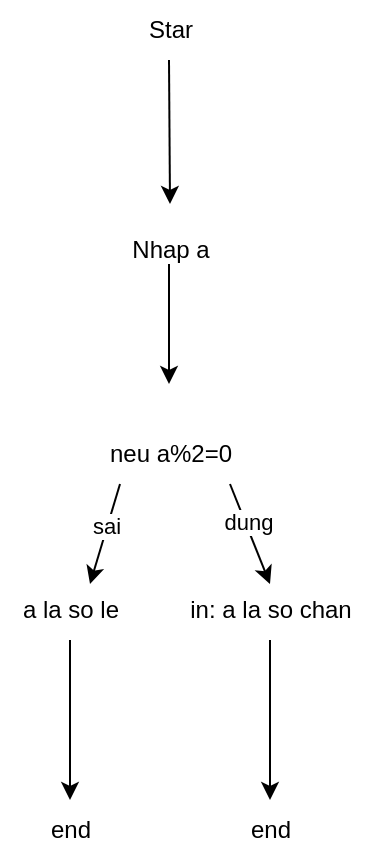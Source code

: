<mxfile version="24.8.6">
  <diagram name="Trang-1" id="bA5Tt_nkfXXIvtKyDoZD">
    <mxGraphModel dx="1177" dy="809" grid="1" gridSize="10" guides="1" tooltips="1" connect="1" arrows="1" fold="1" page="1" pageScale="1" pageWidth="827" pageHeight="1169" math="0" shadow="0">
      <root>
        <mxCell id="0" />
        <mxCell id="1" parent="0" />
        <mxCell id="Bb5-tc-B9TqI9CxFzcxF-1" value="Star" style="text;html=1;align=center;verticalAlign=middle;resizable=0;points=[];autosize=1;strokeColor=none;fillColor=none;" parent="1" vertex="1">
          <mxGeometry x="425" y="48" width="50" height="30" as="geometry" />
        </mxCell>
        <mxCell id="Bb5-tc-B9TqI9CxFzcxF-2" value="" style="edgeStyle=none;orthogonalLoop=1;jettySize=auto;html=1;rounded=0;" parent="1" edge="1">
          <mxGeometry width="100" relative="1" as="geometry">
            <mxPoint x="449.5" y="78" as="sourcePoint" />
            <mxPoint x="450" y="150" as="targetPoint" />
            <Array as="points" />
          </mxGeometry>
        </mxCell>
        <mxCell id="Bb5-tc-B9TqI9CxFzcxF-3" value="Nhap a" style="text;html=1;align=center;verticalAlign=middle;resizable=0;points=[];autosize=1;strokeColor=none;fillColor=none;" parent="1" vertex="1">
          <mxGeometry x="420" y="158" width="60" height="30" as="geometry" />
        </mxCell>
        <mxCell id="Bb5-tc-B9TqI9CxFzcxF-4" value="" style="edgeStyle=none;orthogonalLoop=1;jettySize=auto;html=1;rounded=0;" parent="1" edge="1">
          <mxGeometry width="100" relative="1" as="geometry">
            <mxPoint x="449.5" y="180" as="sourcePoint" />
            <mxPoint x="449.5" y="240" as="targetPoint" />
            <Array as="points" />
          </mxGeometry>
        </mxCell>
        <mxCell id="Bb5-tc-B9TqI9CxFzcxF-5" value="neu a%2=0" style="text;html=1;align=center;verticalAlign=middle;resizable=0;points=[];autosize=1;strokeColor=none;fillColor=none;" parent="1" vertex="1">
          <mxGeometry x="410" y="260" width="80" height="30" as="geometry" />
        </mxCell>
        <mxCell id="Bb5-tc-B9TqI9CxFzcxF-6" value="" style="edgeStyle=none;orthogonalLoop=1;jettySize=auto;html=1;rounded=0;" parent="1" edge="1">
          <mxGeometry width="100" relative="1" as="geometry">
            <mxPoint x="480" y="290" as="sourcePoint" />
            <mxPoint x="500" y="340" as="targetPoint" />
            <Array as="points" />
          </mxGeometry>
        </mxCell>
        <mxCell id="Bb5-tc-B9TqI9CxFzcxF-8" value="dung" style="edgeLabel;html=1;align=center;verticalAlign=middle;resizable=0;points=[];" parent="Bb5-tc-B9TqI9CxFzcxF-6" vertex="1" connectable="0">
          <mxGeometry x="-0.225" y="1" relative="1" as="geometry">
            <mxPoint as="offset" />
          </mxGeometry>
        </mxCell>
        <mxCell id="Bb5-tc-B9TqI9CxFzcxF-7" value="" style="edgeStyle=none;orthogonalLoop=1;jettySize=auto;html=1;rounded=0;" parent="1" edge="1">
          <mxGeometry width="100" relative="1" as="geometry">
            <mxPoint x="425" y="290" as="sourcePoint" />
            <mxPoint x="410" y="340" as="targetPoint" />
            <Array as="points" />
          </mxGeometry>
        </mxCell>
        <mxCell id="Bb5-tc-B9TqI9CxFzcxF-9" value="sai" style="edgeLabel;html=1;align=center;verticalAlign=middle;resizable=0;points=[];" parent="Bb5-tc-B9TqI9CxFzcxF-7" vertex="1" connectable="0">
          <mxGeometry x="-0.185" y="-1" relative="1" as="geometry">
            <mxPoint as="offset" />
          </mxGeometry>
        </mxCell>
        <mxCell id="HJi2O0Jae9c4fYqAot86-4" value="" style="edgeStyle=orthogonalEdgeStyle;rounded=0;orthogonalLoop=1;jettySize=auto;html=1;" edge="1" parent="1" source="Bb5-tc-B9TqI9CxFzcxF-10" target="HJi2O0Jae9c4fYqAot86-3">
          <mxGeometry relative="1" as="geometry" />
        </mxCell>
        <mxCell id="Bb5-tc-B9TqI9CxFzcxF-10" value="in: a la so chan" style="text;html=1;align=center;verticalAlign=middle;resizable=0;points=[];autosize=1;strokeColor=none;fillColor=none;" parent="1" vertex="1">
          <mxGeometry x="450" y="338" width="100" height="30" as="geometry" />
        </mxCell>
        <mxCell id="HJi2O0Jae9c4fYqAot86-2" value="" style="edgeStyle=orthogonalEdgeStyle;rounded=0;orthogonalLoop=1;jettySize=auto;html=1;" edge="1" parent="1" source="Bb5-tc-B9TqI9CxFzcxF-11" target="HJi2O0Jae9c4fYqAot86-1">
          <mxGeometry relative="1" as="geometry" />
        </mxCell>
        <mxCell id="Bb5-tc-B9TqI9CxFzcxF-11" value="a la so le" style="text;html=1;align=center;verticalAlign=middle;resizable=0;points=[];autosize=1;strokeColor=none;fillColor=none;" parent="1" vertex="1">
          <mxGeometry x="365" y="338" width="70" height="30" as="geometry" />
        </mxCell>
        <mxCell id="HJi2O0Jae9c4fYqAot86-1" value="end" style="text;html=1;align=center;verticalAlign=middle;resizable=0;points=[];autosize=1;strokeColor=none;fillColor=none;" vertex="1" parent="1">
          <mxGeometry x="380" y="448" width="40" height="30" as="geometry" />
        </mxCell>
        <mxCell id="HJi2O0Jae9c4fYqAot86-3" value="end" style="text;html=1;align=center;verticalAlign=middle;resizable=0;points=[];autosize=1;strokeColor=none;fillColor=none;" vertex="1" parent="1">
          <mxGeometry x="480" y="448" width="40" height="30" as="geometry" />
        </mxCell>
      </root>
    </mxGraphModel>
  </diagram>
</mxfile>
